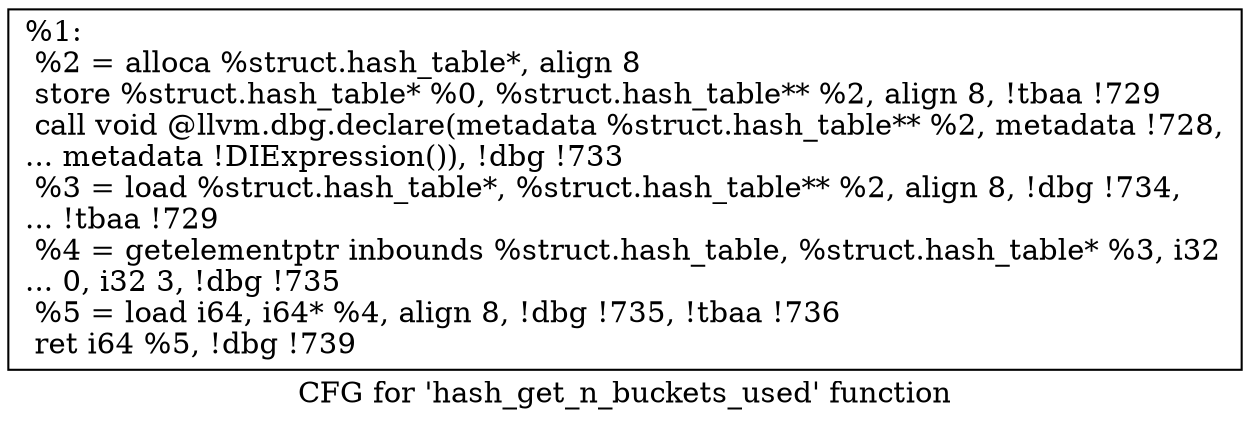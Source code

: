 digraph "CFG for 'hash_get_n_buckets_used' function" {
	label="CFG for 'hash_get_n_buckets_used' function";

	Node0x2457da0 [shape=record,label="{%1:\l  %2 = alloca %struct.hash_table*, align 8\l  store %struct.hash_table* %0, %struct.hash_table** %2, align 8, !tbaa !729\l  call void @llvm.dbg.declare(metadata %struct.hash_table** %2, metadata !728,\l... metadata !DIExpression()), !dbg !733\l  %3 = load %struct.hash_table*, %struct.hash_table** %2, align 8, !dbg !734,\l... !tbaa !729\l  %4 = getelementptr inbounds %struct.hash_table, %struct.hash_table* %3, i32\l... 0, i32 3, !dbg !735\l  %5 = load i64, i64* %4, align 8, !dbg !735, !tbaa !736\l  ret i64 %5, !dbg !739\l}"];
}
